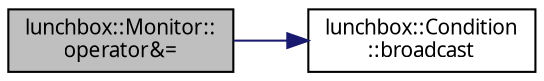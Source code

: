 digraph "lunchbox::Monitor::operator&amp;="
{
  edge [fontname="Sans",fontsize="10",labelfontname="Sans",labelfontsize="10"];
  node [fontname="Sans",fontsize="10",shape=record];
  rankdir="LR";
  Node1 [label="lunchbox::Monitor::\loperator&=",height=0.2,width=0.4,color="black", fillcolor="grey75", style="filled" fontcolor="black"];
  Node1 -> Node2 [color="midnightblue",fontsize="10",style="solid",fontname="Sans"];
  Node2 [label="lunchbox::Condition\l::broadcast",height=0.2,width=0.4,color="black", fillcolor="white", style="filled",URL="$classlunchbox_1_1_condition.html#a7ace94d2032a6480b6fe16756c88eb64",tooltip="Broadcast the condition. "];
}
